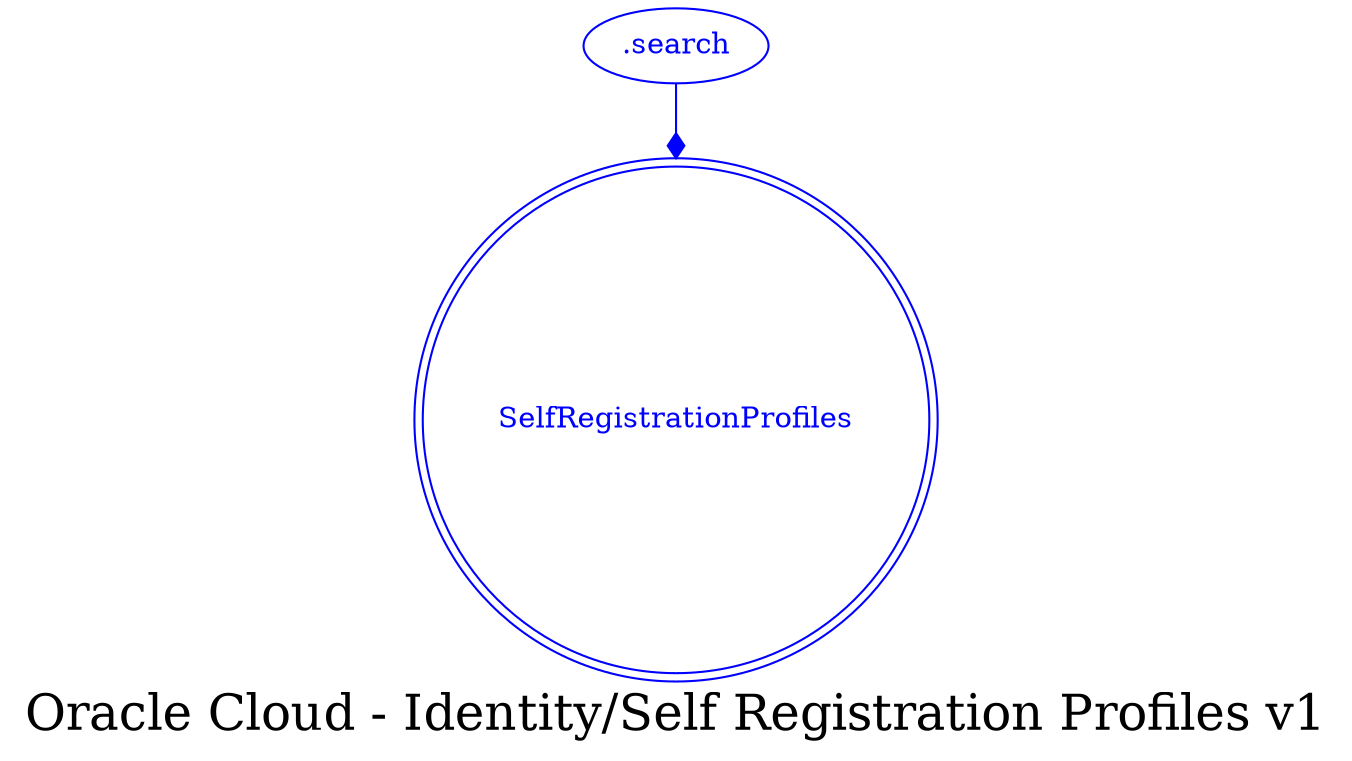 digraph LexiconGraph {
graph[label="Oracle Cloud - Identity/Self Registration Profiles v1", fontsize=24]
splines=true
"SelfRegistrationProfiles" [color=blue, fontcolor=blue, shape=doublecircle]
".search" -> "SelfRegistrationProfiles" [color=blue, fontcolor=blue, arrowhead=diamond, arrowtail=none]
".search" [color=blue, fontcolor=blue, shape=ellipse]
}

